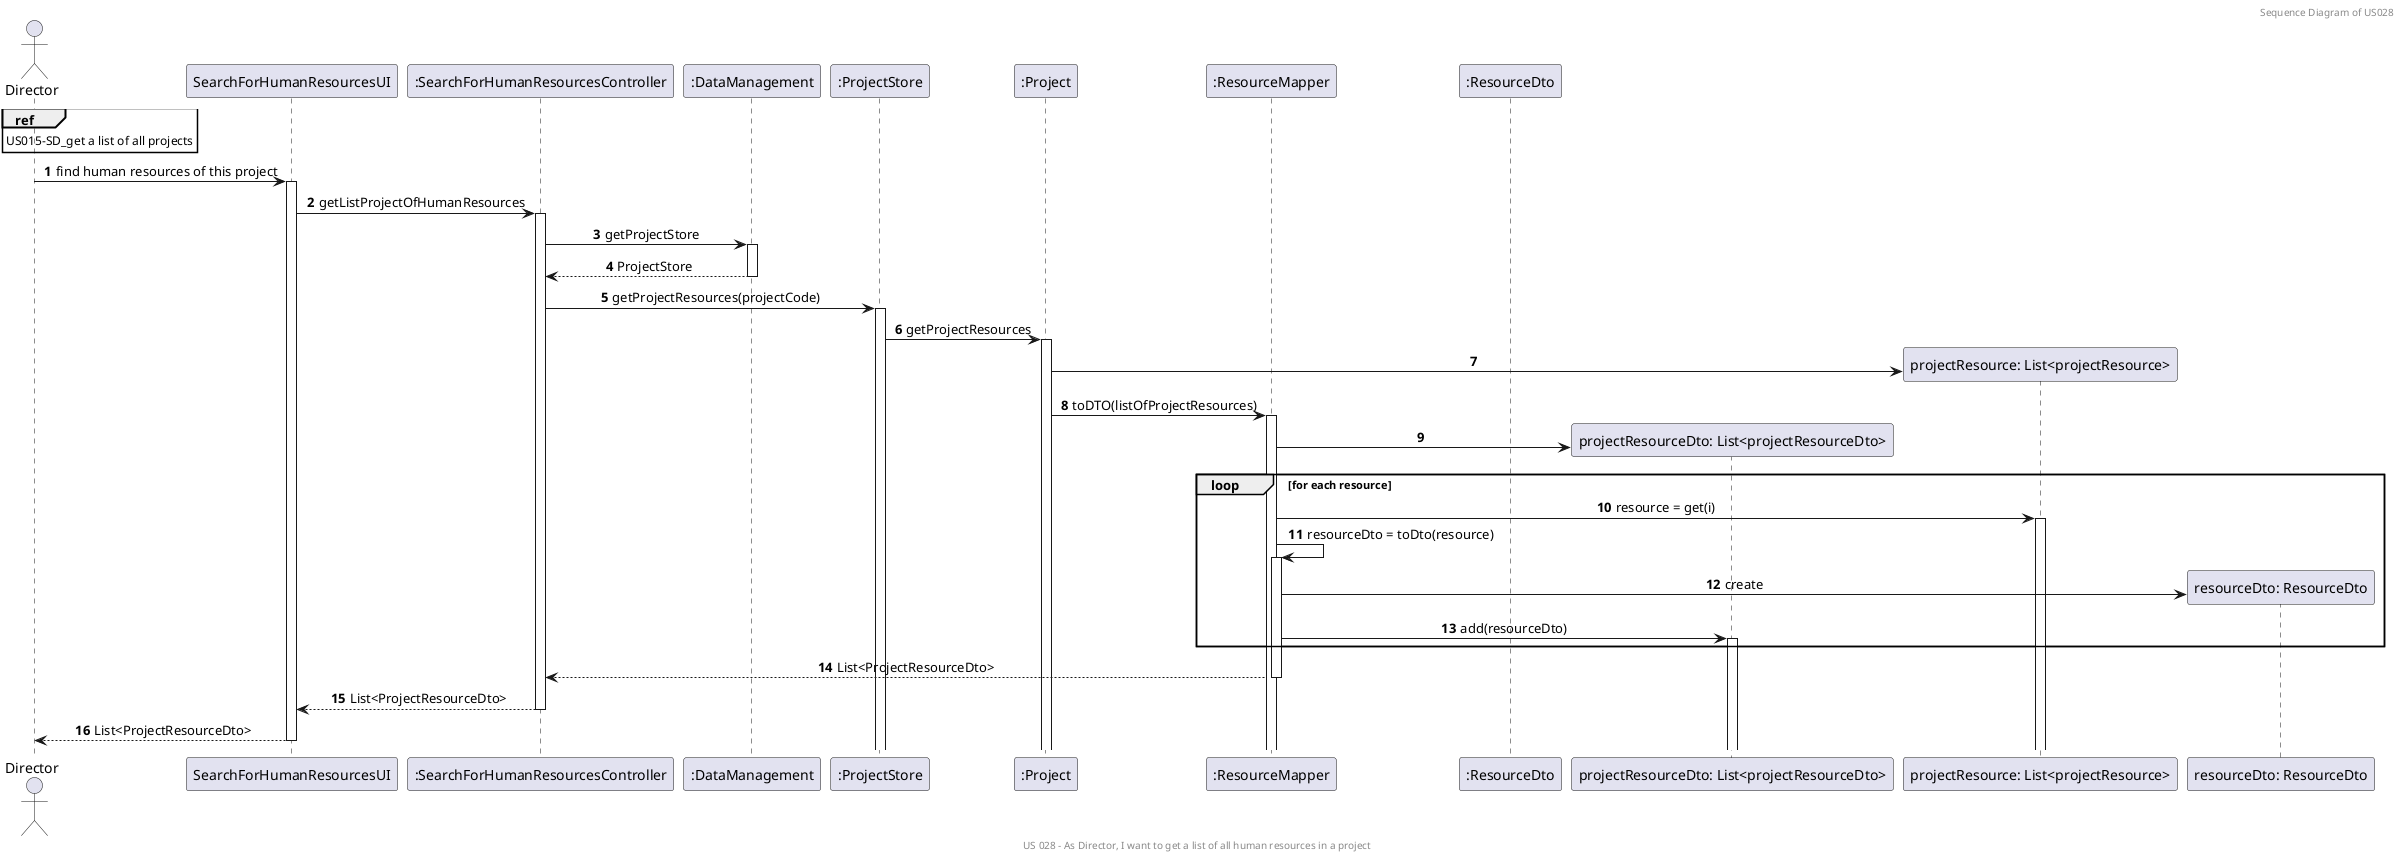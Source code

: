 @startuml
'https://plantuml.com/sequence-diagram

header
Sequence Diagram of US028
endheader

center footer US 028 - As Director, I want to get a list of all human resources in a project

skinparam sequenceMessageAlign center
autoactivate on

autonumber

Actor "Director" as actor
Participant "SearchForHumanResourcesUI" as SearchForHumanResourcesUI
Participant ":SearchForHumanResourcesController" as SearchForHumanResourcesController
Participant ":DataManagement" as DataManagement
Participant ":ProjectStore" as ProjectStore
Participant ":Project" as Project
Participant ":ResourceMapper" as ResourceMapper
Participant ":ResourceDto" as ResourceDto
Participant "projectResourceDto: List<projectResourceDto>" as listDto
Participant "projectResource: List<projectResource>" as listProjectResource
Participant "resourceDto: ResourceDto" as Dto


ref over actor
US015-SD_get a list of all projects
end
actor -> SearchForHumanResourcesUI: find human resources of this project
SearchForHumanResourcesUI -> SearchForHumanResourcesController: getListProjectOfHumanResources
SearchForHumanResourcesController -> DataManagement: getProjectStore
DataManagement --> SearchForHumanResourcesController: ProjectStore
SearchForHumanResourcesController -> ProjectStore: getProjectResources(projectCode)
ProjectStore -> Project: getProjectResources
Project -> listProjectResource**


Project -> ResourceMapper: toDTO(listOfProjectResources)


ResourceMapper -> listDto**


group loop [for each resource]
ResourceMapper -> listProjectResource: resource = get(i)
ResourceMapper -> ResourceMapper: resourceDto = toDto(resource)
ResourceMapper -> Dto**: create
ResourceMapper -> listDto: add(resourceDto)
end

ResourceMapper --> SearchForHumanResourcesController: List<ProjectResourceDto>
SearchForHumanResourcesController --> SearchForHumanResourcesUI: List<ProjectResourceDto>
SearchForHumanResourcesUI --> actor: List<ProjectResourceDto>



@enduml